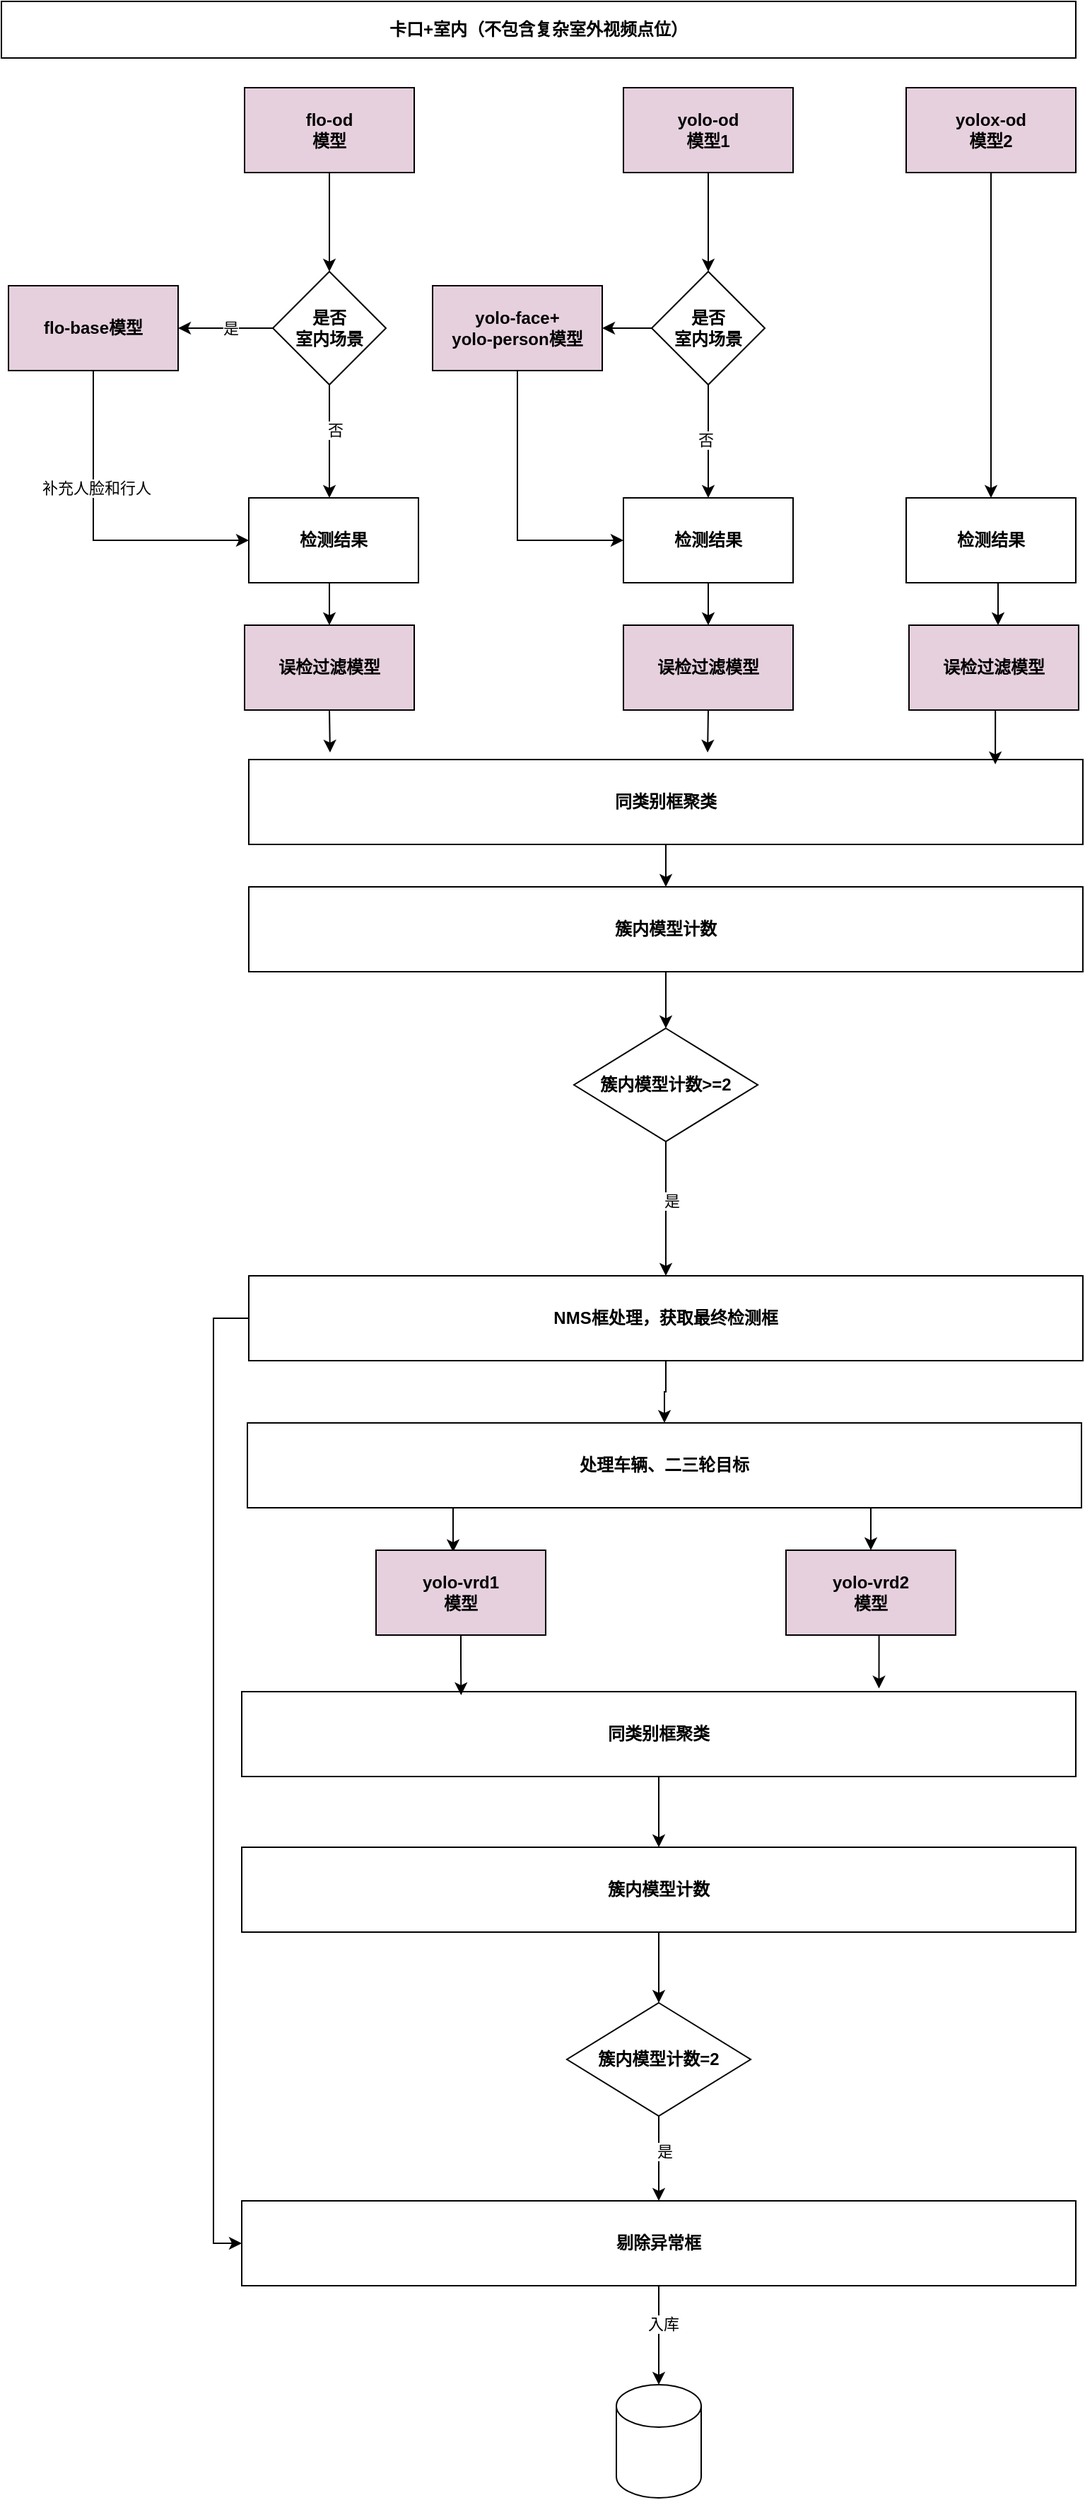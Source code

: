 <mxfile version="27.0.1">
  <diagram name="第 1 页" id="HURRPtqu3Q-pR4nMWXQn">
    <mxGraphModel dx="1665" dy="777" grid="1" gridSize="10" guides="1" tooltips="1" connect="1" arrows="1" fold="1" page="1" pageScale="1" pageWidth="827" pageHeight="1169" math="0" shadow="0">
      <root>
        <mxCell id="0" />
        <mxCell id="1" parent="0" />
        <mxCell id="-S6qMChALhRkJrn8Ejqu-1" value="" style="edgeStyle=orthogonalEdgeStyle;rounded=0;orthogonalLoop=1;jettySize=auto;html=1;fontStyle=1" edge="1" parent="1" source="-S6qMChALhRkJrn8Ejqu-2">
          <mxGeometry relative="1" as="geometry">
            <mxPoint x="297" y="1320" as="targetPoint" />
          </mxGeometry>
        </mxCell>
        <mxCell id="-S6qMChALhRkJrn8Ejqu-2" value="flo-od&lt;div&gt;模型&lt;/div&gt;" style="rounded=0;whiteSpace=wrap;html=1;fillColor=#E6D0DE;fontStyle=1" vertex="1" parent="1">
          <mxGeometry x="237" y="1190" width="120" height="60" as="geometry" />
        </mxCell>
        <mxCell id="-S6qMChALhRkJrn8Ejqu-3" value="" style="edgeStyle=orthogonalEdgeStyle;rounded=0;orthogonalLoop=1;jettySize=auto;html=1;fontStyle=1" edge="1" parent="1" source="-S6qMChALhRkJrn8Ejqu-4" target="-S6qMChALhRkJrn8Ejqu-22">
          <mxGeometry relative="1" as="geometry" />
        </mxCell>
        <mxCell id="-S6qMChALhRkJrn8Ejqu-4" value="yolo-od&lt;div&gt;模型1&lt;/div&gt;" style="rounded=0;whiteSpace=wrap;html=1;fillColor=#E6D0DE;fontStyle=1" vertex="1" parent="1">
          <mxGeometry x="505" y="1190" width="120" height="60" as="geometry" />
        </mxCell>
        <mxCell id="-S6qMChALhRkJrn8Ejqu-5" style="edgeStyle=orthogonalEdgeStyle;rounded=0;orthogonalLoop=1;jettySize=auto;html=1;exitX=0.5;exitY=1;exitDx=0;exitDy=0;entryX=0.5;entryY=0;entryDx=0;entryDy=0;fontStyle=1" edge="1" parent="1" source="-S6qMChALhRkJrn8Ejqu-6" target="-S6qMChALhRkJrn8Ejqu-27">
          <mxGeometry relative="1" as="geometry" />
        </mxCell>
        <mxCell id="-S6qMChALhRkJrn8Ejqu-6" value="yolox-od&lt;div&gt;模型2&lt;/div&gt;" style="rounded=0;whiteSpace=wrap;html=1;fillColor=#E6D0DE;fontStyle=1" vertex="1" parent="1">
          <mxGeometry x="705" y="1190" width="120" height="60" as="geometry" />
        </mxCell>
        <mxCell id="-S6qMChALhRkJrn8Ejqu-7" value="" style="edgeStyle=orthogonalEdgeStyle;rounded=0;orthogonalLoop=1;jettySize=auto;html=1;fontStyle=1" edge="1" parent="1" source="-S6qMChALhRkJrn8Ejqu-11" target="-S6qMChALhRkJrn8Ejqu-14">
          <mxGeometry relative="1" as="geometry" />
        </mxCell>
        <mxCell id="-S6qMChALhRkJrn8Ejqu-8" value="是" style="edgeLabel;html=1;align=center;verticalAlign=middle;resizable=0;points=[];" vertex="1" connectable="0" parent="-S6qMChALhRkJrn8Ejqu-7">
          <mxGeometry x="-0.101" relative="1" as="geometry">
            <mxPoint as="offset" />
          </mxGeometry>
        </mxCell>
        <mxCell id="-S6qMChALhRkJrn8Ejqu-9" style="edgeStyle=orthogonalEdgeStyle;rounded=0;orthogonalLoop=1;jettySize=auto;html=1;fontStyle=1" edge="1" parent="1" source="-S6qMChALhRkJrn8Ejqu-11">
          <mxGeometry relative="1" as="geometry">
            <mxPoint x="297" y="1480" as="targetPoint" />
          </mxGeometry>
        </mxCell>
        <mxCell id="-S6qMChALhRkJrn8Ejqu-10" value="否" style="edgeLabel;html=1;align=center;verticalAlign=middle;resizable=0;points=[];" vertex="1" connectable="0" parent="-S6qMChALhRkJrn8Ejqu-9">
          <mxGeometry x="-0.208" y="4" relative="1" as="geometry">
            <mxPoint as="offset" />
          </mxGeometry>
        </mxCell>
        <mxCell id="-S6qMChALhRkJrn8Ejqu-11" value="是否&lt;div&gt;室内场景&lt;/div&gt;" style="rhombus;whiteSpace=wrap;html=1;fontStyle=1" vertex="1" parent="1">
          <mxGeometry x="257" y="1320" width="80" height="80" as="geometry" />
        </mxCell>
        <mxCell id="-S6qMChALhRkJrn8Ejqu-12" style="edgeStyle=orthogonalEdgeStyle;rounded=0;orthogonalLoop=1;jettySize=auto;html=1;exitX=0.5;exitY=1;exitDx=0;exitDy=0;entryX=0;entryY=0.5;entryDx=0;entryDy=0;fontStyle=1" edge="1" parent="1" source="-S6qMChALhRkJrn8Ejqu-14" target="-S6qMChALhRkJrn8Ejqu-16">
          <mxGeometry relative="1" as="geometry" />
        </mxCell>
        <mxCell id="-S6qMChALhRkJrn8Ejqu-13" value="补充人脸和行人" style="edgeLabel;html=1;align=center;verticalAlign=middle;resizable=0;points=[];" vertex="1" connectable="0" parent="-S6qMChALhRkJrn8Ejqu-12">
          <mxGeometry x="-0.278" y="2" relative="1" as="geometry">
            <mxPoint as="offset" />
          </mxGeometry>
        </mxCell>
        <mxCell id="-S6qMChALhRkJrn8Ejqu-14" value="flo-base模型" style="rounded=0;whiteSpace=wrap;html=1;fillColor=#E6D0DE;fontStyle=1" vertex="1" parent="1">
          <mxGeometry x="70" y="1330" width="120" height="60" as="geometry" />
        </mxCell>
        <mxCell id="-S6qMChALhRkJrn8Ejqu-15" style="edgeStyle=orthogonalEdgeStyle;rounded=0;orthogonalLoop=1;jettySize=auto;html=1;exitX=0.5;exitY=1;exitDx=0;exitDy=0;entryX=0.5;entryY=0;entryDx=0;entryDy=0;fontStyle=1" edge="1" parent="1" source="-S6qMChALhRkJrn8Ejqu-16" target="-S6qMChALhRkJrn8Ejqu-37">
          <mxGeometry relative="1" as="geometry" />
        </mxCell>
        <mxCell id="-S6qMChALhRkJrn8Ejqu-16" value="检测结果" style="rounded=0;whiteSpace=wrap;html=1;fontStyle=1" vertex="1" parent="1">
          <mxGeometry x="240" y="1480" width="120" height="60" as="geometry" />
        </mxCell>
        <mxCell id="-S6qMChALhRkJrn8Ejqu-17" style="edgeStyle=orthogonalEdgeStyle;rounded=0;orthogonalLoop=1;jettySize=auto;html=1;exitX=0.5;exitY=1;exitDx=0;exitDy=0;entryX=0.5;entryY=0;entryDx=0;entryDy=0;fontStyle=1" edge="1" parent="1" source="-S6qMChALhRkJrn8Ejqu-18" target="-S6qMChALhRkJrn8Ejqu-39">
          <mxGeometry relative="1" as="geometry" />
        </mxCell>
        <mxCell id="-S6qMChALhRkJrn8Ejqu-18" value="检测结果" style="rounded=0;whiteSpace=wrap;html=1;fontStyle=1" vertex="1" parent="1">
          <mxGeometry x="505" y="1480" width="120" height="60" as="geometry" />
        </mxCell>
        <mxCell id="-S6qMChALhRkJrn8Ejqu-19" value="" style="edgeStyle=orthogonalEdgeStyle;rounded=0;orthogonalLoop=1;jettySize=auto;html=1;fontStyle=1" edge="1" parent="1" source="-S6qMChALhRkJrn8Ejqu-22" target="-S6qMChALhRkJrn8Ejqu-24">
          <mxGeometry relative="1" as="geometry" />
        </mxCell>
        <mxCell id="-S6qMChALhRkJrn8Ejqu-20" value="" style="edgeStyle=orthogonalEdgeStyle;rounded=0;orthogonalLoop=1;jettySize=auto;html=1;fontStyle=1" edge="1" parent="1" source="-S6qMChALhRkJrn8Ejqu-22" target="-S6qMChALhRkJrn8Ejqu-18">
          <mxGeometry relative="1" as="geometry" />
        </mxCell>
        <mxCell id="-S6qMChALhRkJrn8Ejqu-21" value="否" style="edgeLabel;html=1;align=center;verticalAlign=middle;resizable=0;points=[];" vertex="1" connectable="0" parent="-S6qMChALhRkJrn8Ejqu-20">
          <mxGeometry x="-0.026" y="-2" relative="1" as="geometry">
            <mxPoint as="offset" />
          </mxGeometry>
        </mxCell>
        <mxCell id="-S6qMChALhRkJrn8Ejqu-22" value="是否&lt;div&gt;室内场景&lt;/div&gt;" style="rhombus;whiteSpace=wrap;html=1;fontStyle=1" vertex="1" parent="1">
          <mxGeometry x="525" y="1320" width="80" height="80" as="geometry" />
        </mxCell>
        <mxCell id="-S6qMChALhRkJrn8Ejqu-23" style="edgeStyle=orthogonalEdgeStyle;rounded=0;orthogonalLoop=1;jettySize=auto;html=1;exitX=0.5;exitY=1;exitDx=0;exitDy=0;entryX=0;entryY=0.5;entryDx=0;entryDy=0;fontStyle=1" edge="1" parent="1" source="-S6qMChALhRkJrn8Ejqu-24" target="-S6qMChALhRkJrn8Ejqu-18">
          <mxGeometry relative="1" as="geometry" />
        </mxCell>
        <mxCell id="-S6qMChALhRkJrn8Ejqu-24" value="yolo-face+&lt;div&gt;yolo-person模型&lt;/div&gt;" style="rounded=0;whiteSpace=wrap;html=1;fillColor=#E6D0DE;fontStyle=1" vertex="1" parent="1">
          <mxGeometry x="370" y="1330" width="120" height="60" as="geometry" />
        </mxCell>
        <mxCell id="-S6qMChALhRkJrn8Ejqu-25" value="卡口+室内（不包含复杂室外视频点位）" style="rounded=0;whiteSpace=wrap;html=1;fontStyle=1" vertex="1" parent="1">
          <mxGeometry x="65" y="1129" width="760" height="40" as="geometry" />
        </mxCell>
        <mxCell id="-S6qMChALhRkJrn8Ejqu-26" style="edgeStyle=orthogonalEdgeStyle;rounded=0;orthogonalLoop=1;jettySize=auto;html=1;exitX=0.5;exitY=1;exitDx=0;exitDy=0;fontStyle=1" edge="1" parent="1" source="-S6qMChALhRkJrn8Ejqu-27">
          <mxGeometry relative="1" as="geometry">
            <mxPoint x="770" y="1570" as="targetPoint" />
          </mxGeometry>
        </mxCell>
        <mxCell id="-S6qMChALhRkJrn8Ejqu-27" value="检测结果" style="rounded=0;whiteSpace=wrap;html=1;fontStyle=1" vertex="1" parent="1">
          <mxGeometry x="705" y="1480" width="120" height="60" as="geometry" />
        </mxCell>
        <mxCell id="-S6qMChALhRkJrn8Ejqu-28" style="edgeStyle=orthogonalEdgeStyle;rounded=0;orthogonalLoop=1;jettySize=auto;html=1;exitX=0.5;exitY=1;exitDx=0;exitDy=0;entryX=0.5;entryY=0;entryDx=0;entryDy=0;fontStyle=1" edge="1" parent="1" source="-S6qMChALhRkJrn8Ejqu-29" target="-S6qMChALhRkJrn8Ejqu-31">
          <mxGeometry relative="1" as="geometry" />
        </mxCell>
        <mxCell id="-S6qMChALhRkJrn8Ejqu-29" value="同类别框聚类" style="rounded=0;whiteSpace=wrap;html=1;fontStyle=1" vertex="1" parent="1">
          <mxGeometry x="240" y="1665" width="590" height="60" as="geometry" />
        </mxCell>
        <mxCell id="-S6qMChALhRkJrn8Ejqu-30" style="edgeStyle=orthogonalEdgeStyle;rounded=0;orthogonalLoop=1;jettySize=auto;html=1;fontStyle=1" edge="1" parent="1" source="-S6qMChALhRkJrn8Ejqu-31" target="-S6qMChALhRkJrn8Ejqu-34">
          <mxGeometry relative="1" as="geometry" />
        </mxCell>
        <mxCell id="-S6qMChALhRkJrn8Ejqu-31" value="簇内模型计数" style="rounded=0;whiteSpace=wrap;html=1;fontStyle=1" vertex="1" parent="1">
          <mxGeometry x="240" y="1755" width="590" height="60" as="geometry" />
        </mxCell>
        <mxCell id="-S6qMChALhRkJrn8Ejqu-32" style="edgeStyle=orthogonalEdgeStyle;rounded=0;orthogonalLoop=1;jettySize=auto;html=1;exitX=0.5;exitY=1;exitDx=0;exitDy=0;entryX=0.5;entryY=0;entryDx=0;entryDy=0;fontStyle=1" edge="1" parent="1" source="-S6qMChALhRkJrn8Ejqu-34" target="-S6qMChALhRkJrn8Ejqu-61">
          <mxGeometry relative="1" as="geometry" />
        </mxCell>
        <mxCell id="-S6qMChALhRkJrn8Ejqu-33" value="是" style="edgeLabel;html=1;align=center;verticalAlign=middle;resizable=0;points=[];" vertex="1" connectable="0" parent="-S6qMChALhRkJrn8Ejqu-32">
          <mxGeometry x="-0.124" y="4" relative="1" as="geometry">
            <mxPoint as="offset" />
          </mxGeometry>
        </mxCell>
        <mxCell id="-S6qMChALhRkJrn8Ejqu-34" value="簇内模型计数&amp;gt;=2" style="rhombus;whiteSpace=wrap;html=1;fontStyle=1" vertex="1" parent="1">
          <mxGeometry x="470" y="1855" width="130" height="80" as="geometry" />
        </mxCell>
        <mxCell id="-S6qMChALhRkJrn8Ejqu-35" value="yolo-vrd2&lt;div&gt;模型&lt;/div&gt;" style="rounded=0;whiteSpace=wrap;html=1;fillColor=#E6D0DE;fontStyle=1" vertex="1" parent="1">
          <mxGeometry x="620" y="2224" width="120" height="60" as="geometry" />
        </mxCell>
        <mxCell id="-S6qMChALhRkJrn8Ejqu-36" style="edgeStyle=orthogonalEdgeStyle;rounded=0;orthogonalLoop=1;jettySize=auto;html=1;exitX=0.5;exitY=1;exitDx=0;exitDy=0;fontStyle=1" edge="1" parent="1" source="-S6qMChALhRkJrn8Ejqu-37">
          <mxGeometry relative="1" as="geometry">
            <mxPoint x="297.471" y="1660" as="targetPoint" />
          </mxGeometry>
        </mxCell>
        <mxCell id="-S6qMChALhRkJrn8Ejqu-37" value="误检过滤模型" style="rounded=0;whiteSpace=wrap;html=1;fillColor=#E6D0DE;fontStyle=1" vertex="1" parent="1">
          <mxGeometry x="237" y="1570" width="120" height="60" as="geometry" />
        </mxCell>
        <mxCell id="-S6qMChALhRkJrn8Ejqu-38" style="edgeStyle=orthogonalEdgeStyle;rounded=0;orthogonalLoop=1;jettySize=auto;html=1;exitX=0.5;exitY=1;exitDx=0;exitDy=0;fontStyle=1" edge="1" parent="1" source="-S6qMChALhRkJrn8Ejqu-39">
          <mxGeometry relative="1" as="geometry">
            <mxPoint x="564.529" y="1660" as="targetPoint" />
          </mxGeometry>
        </mxCell>
        <mxCell id="-S6qMChALhRkJrn8Ejqu-39" value="误检过滤模型" style="rounded=0;whiteSpace=wrap;html=1;fillColor=#E6D0DE;fontStyle=1" vertex="1" parent="1">
          <mxGeometry x="505" y="1570" width="120" height="60" as="geometry" />
        </mxCell>
        <mxCell id="-S6qMChALhRkJrn8Ejqu-40" value="误检过滤模型" style="rounded=0;whiteSpace=wrap;html=1;fillColor=#E6D0DE;fontStyle=1" vertex="1" parent="1">
          <mxGeometry x="707" y="1570" width="120" height="60" as="geometry" />
        </mxCell>
        <mxCell id="-S6qMChALhRkJrn8Ejqu-41" style="edgeStyle=orthogonalEdgeStyle;rounded=0;orthogonalLoop=1;jettySize=auto;html=1;exitX=0.5;exitY=1;exitDx=0;exitDy=0;entryX=0.895;entryY=0.056;entryDx=0;entryDy=0;entryPerimeter=0;fontStyle=1" edge="1" parent="1" source="-S6qMChALhRkJrn8Ejqu-40" target="-S6qMChALhRkJrn8Ejqu-29">
          <mxGeometry relative="1" as="geometry" />
        </mxCell>
        <mxCell id="-S6qMChALhRkJrn8Ejqu-42" style="edgeStyle=orthogonalEdgeStyle;rounded=0;orthogonalLoop=1;jettySize=auto;html=1;exitX=0.75;exitY=1;exitDx=0;exitDy=0;entryX=0.5;entryY=0;entryDx=0;entryDy=0;fontStyle=1" edge="1" parent="1" source="-S6qMChALhRkJrn8Ejqu-43" target="-S6qMChALhRkJrn8Ejqu-35">
          <mxGeometry relative="1" as="geometry" />
        </mxCell>
        <mxCell id="-S6qMChALhRkJrn8Ejqu-43" value="处理车辆、二三轮目标" style="rounded=0;whiteSpace=wrap;html=1;fontStyle=1" vertex="1" parent="1">
          <mxGeometry x="239" y="2134" width="590" height="60" as="geometry" />
        </mxCell>
        <mxCell id="-S6qMChALhRkJrn8Ejqu-44" style="edgeStyle=orthogonalEdgeStyle;rounded=0;orthogonalLoop=1;jettySize=auto;html=1;exitX=0.25;exitY=1;exitDx=0;exitDy=0;entryX=0.621;entryY=0.022;entryDx=0;entryDy=0;entryPerimeter=0;fontStyle=1" edge="1" parent="1" source="-S6qMChALhRkJrn8Ejqu-43">
          <mxGeometry relative="1" as="geometry">
            <mxPoint x="384.52" y="2225.32" as="targetPoint" />
          </mxGeometry>
        </mxCell>
        <mxCell id="-S6qMChALhRkJrn8Ejqu-45" value="yolo-vrd1&lt;div&gt;模型&lt;/div&gt;" style="rounded=0;whiteSpace=wrap;html=1;fillColor=#E6D0DE;fontStyle=1" vertex="1" parent="1">
          <mxGeometry x="330" y="2224" width="120" height="60" as="geometry" />
        </mxCell>
        <mxCell id="-S6qMChALhRkJrn8Ejqu-46" style="edgeStyle=orthogonalEdgeStyle;rounded=0;orthogonalLoop=1;jettySize=auto;html=1;exitX=0.5;exitY=1;exitDx=0;exitDy=0;entryX=0.5;entryY=0;entryDx=0;entryDy=0;fontStyle=1" edge="1" parent="1" source="-S6qMChALhRkJrn8Ejqu-47" target="-S6qMChALhRkJrn8Ejqu-49">
          <mxGeometry relative="1" as="geometry" />
        </mxCell>
        <mxCell id="-S6qMChALhRkJrn8Ejqu-47" value="同类别框聚类" style="rounded=0;whiteSpace=wrap;html=1;fontStyle=1" vertex="1" parent="1">
          <mxGeometry x="235" y="2324" width="590" height="60" as="geometry" />
        </mxCell>
        <mxCell id="-S6qMChALhRkJrn8Ejqu-48" style="edgeStyle=orthogonalEdgeStyle;rounded=0;orthogonalLoop=1;jettySize=auto;html=1;exitX=0.5;exitY=1;exitDx=0;exitDy=0;fontStyle=1" edge="1" parent="1" source="-S6qMChALhRkJrn8Ejqu-49" target="-S6qMChALhRkJrn8Ejqu-55">
          <mxGeometry relative="1" as="geometry" />
        </mxCell>
        <mxCell id="-S6qMChALhRkJrn8Ejqu-49" value="簇内模型计数" style="rounded=0;whiteSpace=wrap;html=1;fontStyle=1" vertex="1" parent="1">
          <mxGeometry x="235" y="2434" width="590" height="60" as="geometry" />
        </mxCell>
        <mxCell id="-S6qMChALhRkJrn8Ejqu-50" style="edgeStyle=orthogonalEdgeStyle;rounded=0;orthogonalLoop=1;jettySize=auto;html=1;fontStyle=1" edge="1" parent="1" source="-S6qMChALhRkJrn8Ejqu-52" target="-S6qMChALhRkJrn8Ejqu-58">
          <mxGeometry relative="1" as="geometry" />
        </mxCell>
        <mxCell id="-S6qMChALhRkJrn8Ejqu-51" value="入库" style="edgeLabel;html=1;align=center;verticalAlign=middle;resizable=0;points=[];" vertex="1" connectable="0" parent="-S6qMChALhRkJrn8Ejqu-50">
          <mxGeometry x="-0.224" y="3" relative="1" as="geometry">
            <mxPoint as="offset" />
          </mxGeometry>
        </mxCell>
        <mxCell id="-S6qMChALhRkJrn8Ejqu-52" value="剔除异常框" style="rounded=0;whiteSpace=wrap;html=1;fontStyle=1" vertex="1" parent="1">
          <mxGeometry x="235" y="2684" width="590" height="60" as="geometry" />
        </mxCell>
        <mxCell id="-S6qMChALhRkJrn8Ejqu-53" style="edgeStyle=orthogonalEdgeStyle;rounded=0;orthogonalLoop=1;jettySize=auto;html=1;exitX=0.5;exitY=1;exitDx=0;exitDy=0;entryX=0.5;entryY=0;entryDx=0;entryDy=0;fontStyle=1" edge="1" parent="1" source="-S6qMChALhRkJrn8Ejqu-55" target="-S6qMChALhRkJrn8Ejqu-52">
          <mxGeometry relative="1" as="geometry" />
        </mxCell>
        <mxCell id="-S6qMChALhRkJrn8Ejqu-54" value="是" style="edgeLabel;html=1;align=center;verticalAlign=middle;resizable=0;points=[];" vertex="1" connectable="0" parent="-S6qMChALhRkJrn8Ejqu-53">
          <mxGeometry x="-0.172" y="4" relative="1" as="geometry">
            <mxPoint as="offset" />
          </mxGeometry>
        </mxCell>
        <mxCell id="-S6qMChALhRkJrn8Ejqu-55" value="簇内模型计数=2" style="rhombus;whiteSpace=wrap;html=1;fontStyle=1" vertex="1" parent="1">
          <mxGeometry x="465" y="2544" width="130" height="80" as="geometry" />
        </mxCell>
        <mxCell id="-S6qMChALhRkJrn8Ejqu-56" style="edgeStyle=orthogonalEdgeStyle;rounded=0;orthogonalLoop=1;jettySize=auto;html=1;exitX=0.5;exitY=1;exitDx=0;exitDy=0;entryX=0.263;entryY=0.041;entryDx=0;entryDy=0;entryPerimeter=0;fontStyle=1" edge="1" parent="1" source="-S6qMChALhRkJrn8Ejqu-45" target="-S6qMChALhRkJrn8Ejqu-47">
          <mxGeometry relative="1" as="geometry" />
        </mxCell>
        <mxCell id="-S6qMChALhRkJrn8Ejqu-57" style="edgeStyle=orthogonalEdgeStyle;rounded=0;orthogonalLoop=1;jettySize=auto;html=1;exitX=0.5;exitY=1;exitDx=0;exitDy=0;entryX=0.764;entryY=-0.037;entryDx=0;entryDy=0;entryPerimeter=0;fontStyle=1" edge="1" parent="1" source="-S6qMChALhRkJrn8Ejqu-35" target="-S6qMChALhRkJrn8Ejqu-47">
          <mxGeometry relative="1" as="geometry" />
        </mxCell>
        <mxCell id="-S6qMChALhRkJrn8Ejqu-58" value="" style="shape=cylinder3;whiteSpace=wrap;html=1;boundedLbl=1;backgroundOutline=1;size=15;fontStyle=1" vertex="1" parent="1">
          <mxGeometry x="500" y="2814" width="60" height="80" as="geometry" />
        </mxCell>
        <mxCell id="-S6qMChALhRkJrn8Ejqu-59" style="edgeStyle=orthogonalEdgeStyle;rounded=0;orthogonalLoop=1;jettySize=auto;html=1;exitX=0.5;exitY=1;exitDx=0;exitDy=0;entryX=0.5;entryY=0;entryDx=0;entryDy=0;fontStyle=1" edge="1" parent="1" source="-S6qMChALhRkJrn8Ejqu-61" target="-S6qMChALhRkJrn8Ejqu-43">
          <mxGeometry relative="1" as="geometry" />
        </mxCell>
        <mxCell id="-S6qMChALhRkJrn8Ejqu-60" style="edgeStyle=orthogonalEdgeStyle;rounded=0;orthogonalLoop=1;jettySize=auto;html=1;exitX=0;exitY=0.5;exitDx=0;exitDy=0;entryX=0;entryY=0.5;entryDx=0;entryDy=0;fontStyle=1" edge="1" parent="1" source="-S6qMChALhRkJrn8Ejqu-61" target="-S6qMChALhRkJrn8Ejqu-52">
          <mxGeometry relative="1" as="geometry" />
        </mxCell>
        <mxCell id="-S6qMChALhRkJrn8Ejqu-61" value="NMS框处理，获取最终检测框" style="rounded=0;whiteSpace=wrap;html=1;fontStyle=1" vertex="1" parent="1">
          <mxGeometry x="240" y="2030" width="590" height="60" as="geometry" />
        </mxCell>
      </root>
    </mxGraphModel>
  </diagram>
</mxfile>
